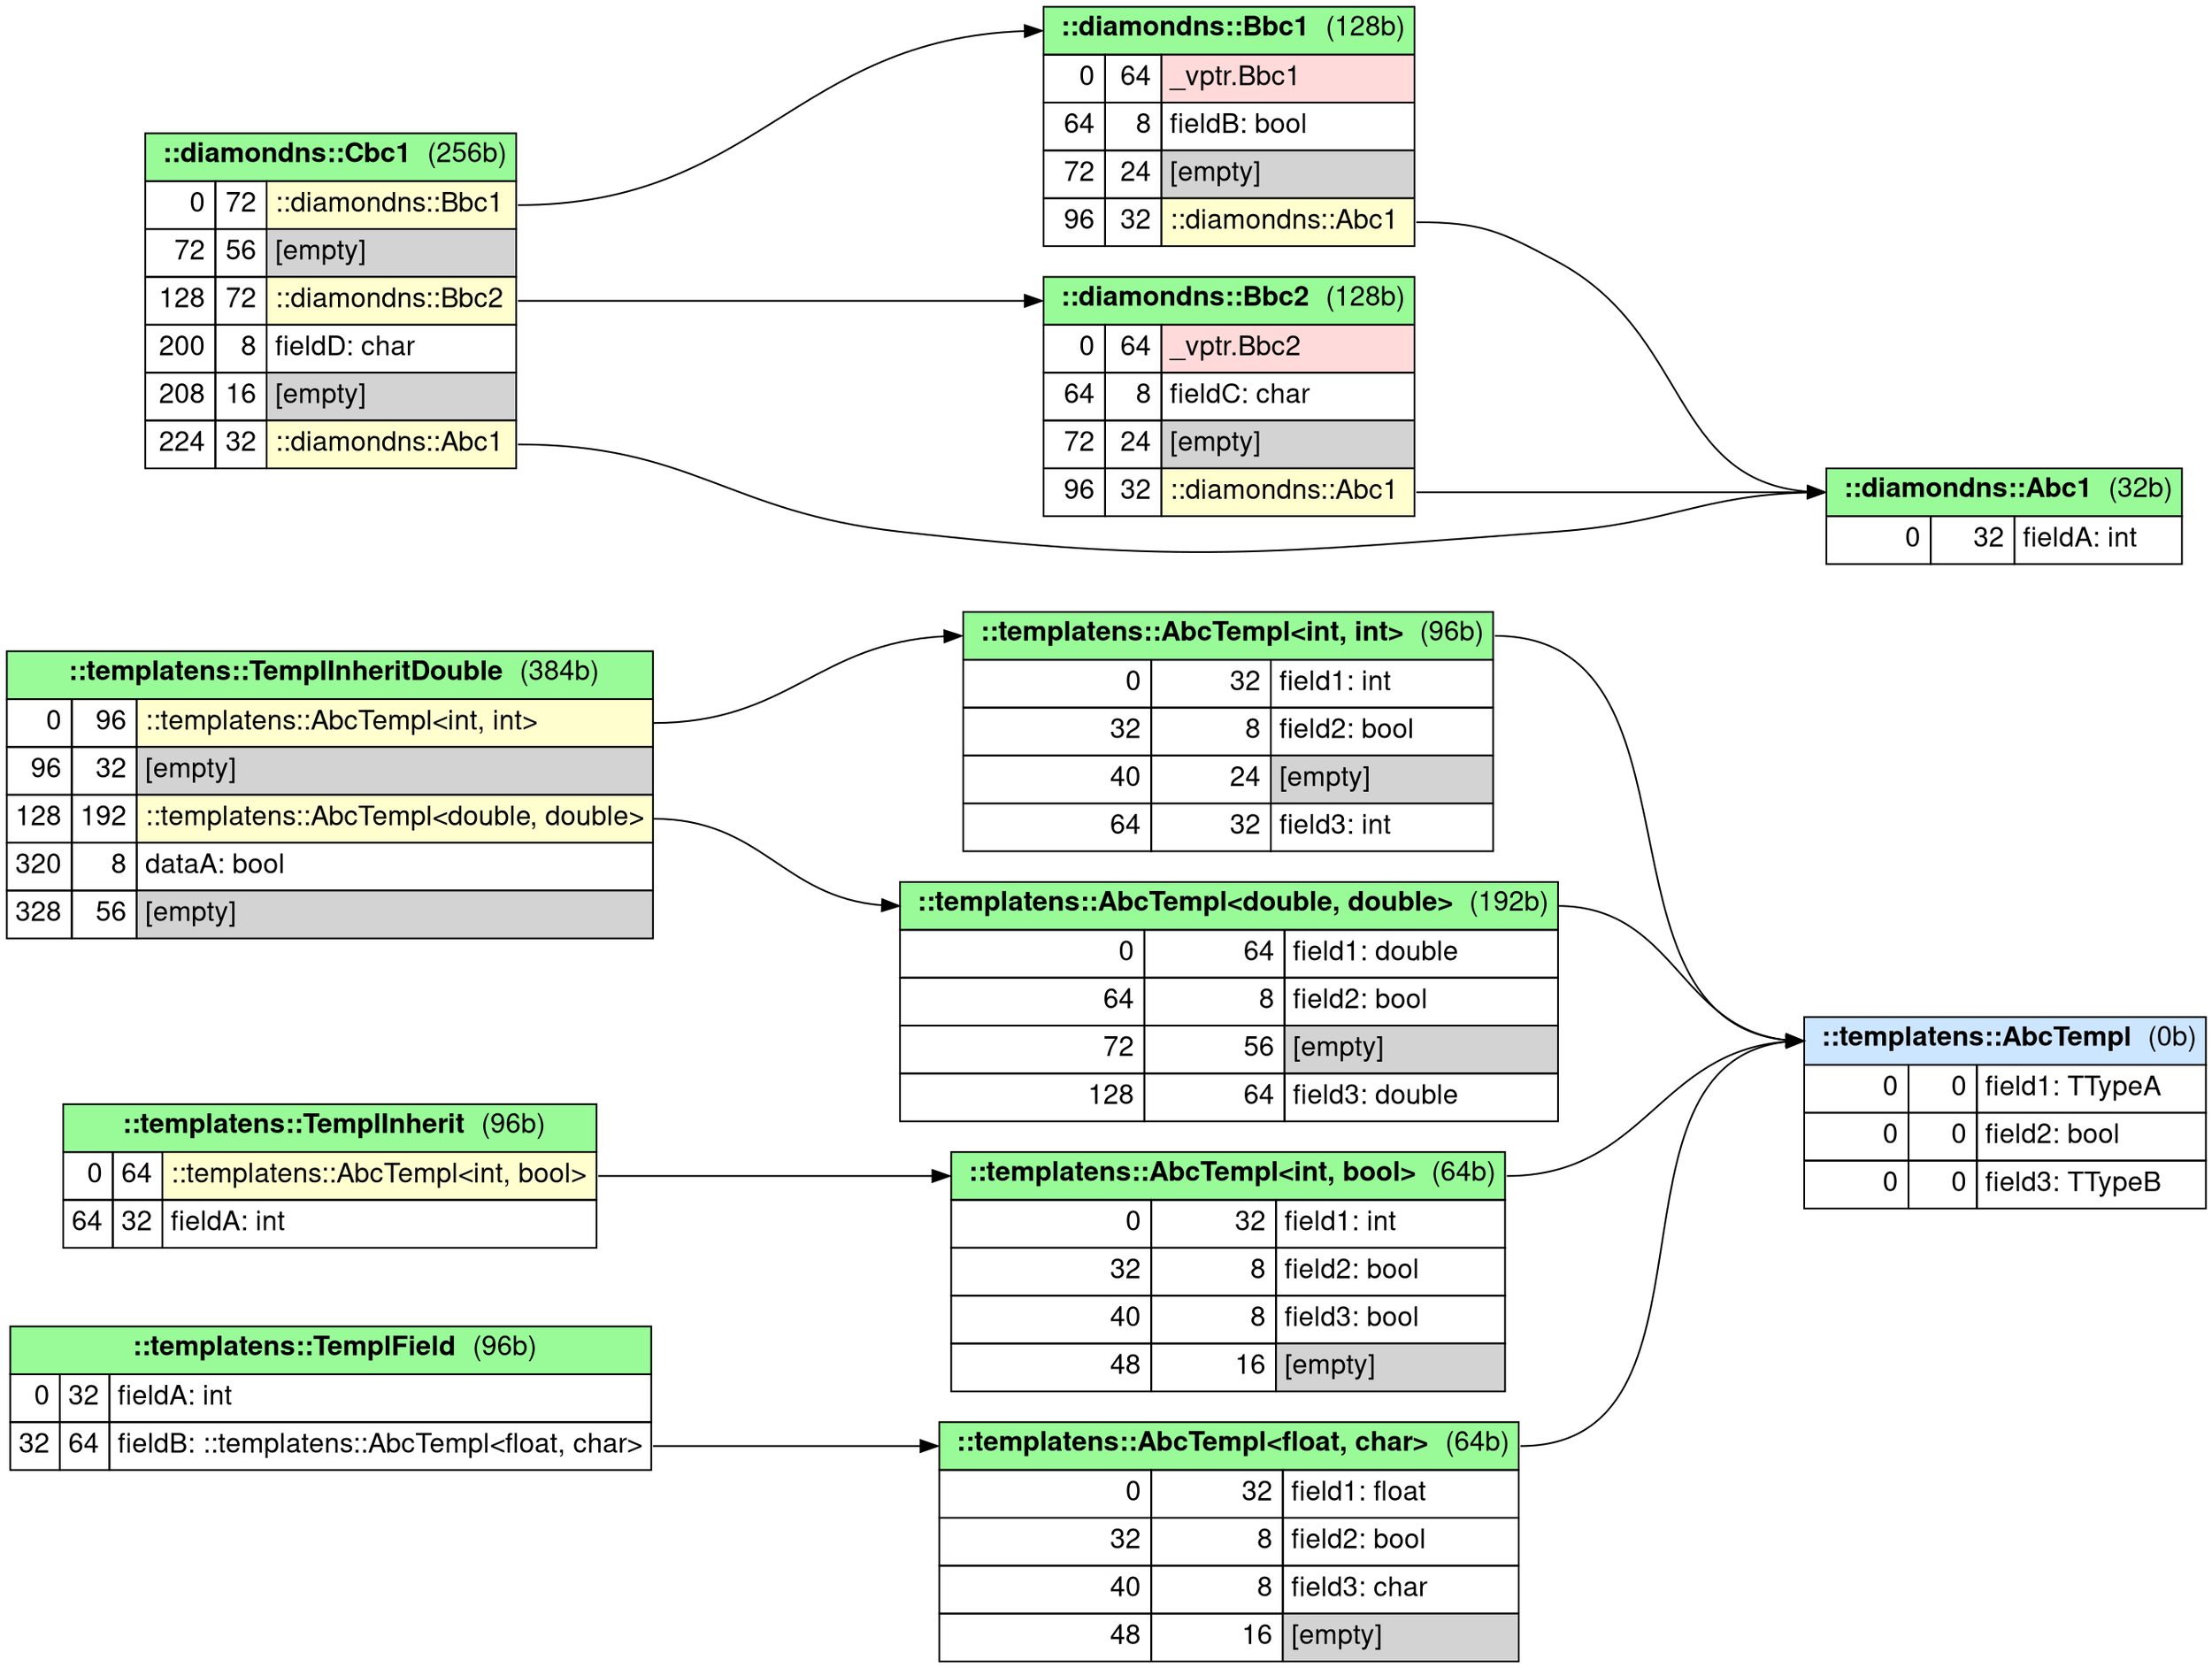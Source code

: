 digraph memory_layout {

fontname="Helvetica,Arial,sans-serif"
node [fontname="Helvetica,Arial,sans-serif"]
edge [fontname="Helvetica,Arial,sans-serif"]

graph [
    rankdir = "LR"
];
node [
    fontsize = "16"
    shape = "record"
];

ranksep = 2


# items subgraph
{

    "-templatens-TemplInheritDouble" [
        shape=plain
        label=
        <<table border="0" cellborder="1" cellspacing="0" cellpadding="4">
            <tr> <td colspan="3" bgcolor="PaleGreen" port='-1'> <b>::templatens::TemplInheritDouble</b>  (384b)</td> </tr>
            <tr> <td align="right" port='in_0'>0</td> <td align="right">96</td> <td align="left" bgcolor='#FEFECE' port='out_0'>::templatens::AbcTempl&lt;int, int&gt;</td> </tr>
            <tr> <td align="right" port='in_1'>96</td> <td align="right">32</td> <td align="left" bgcolor='lightgray' port='out_1'>[empty]</td> </tr>
            <tr> <td align="right" port='in_2'>128</td> <td align="right">192</td> <td align="left" bgcolor='#FEFECE' port='out_2'>::templatens::AbcTempl&lt;double, double&gt;</td> </tr>
            <tr> <td align="right" port='in_3'>320</td> <td align="right">8</td> <td align="left" port='out_3'>dataA: bool</td> </tr>
            <tr> <td align="right" port='in_4'>328</td> <td align="right">56</td> <td align="left" bgcolor='lightgray' port='out_4'>[empty]</td> </tr>
        </table>>
    ]

    "-templatens-TemplInherit" [
        shape=plain
        label=
        <<table border="0" cellborder="1" cellspacing="0" cellpadding="4">
            <tr> <td colspan="3" bgcolor="PaleGreen" port='-1'> <b>::templatens::TemplInherit</b>  (96b)</td> </tr>
            <tr> <td align="right" port='in_0'>0</td> <td align="right">64</td> <td align="left" bgcolor='#FEFECE' port='out_0'>::templatens::AbcTempl&lt;int, bool&gt;</td> </tr>
            <tr> <td align="right" port='in_1'>64</td> <td align="right">32</td> <td align="left" port='out_1'>fieldA: int</td> </tr>
        </table>>
    ]

    "-templatens-TemplField" [
        shape=plain
        label=
        <<table border="0" cellborder="1" cellspacing="0" cellpadding="4">
            <tr> <td colspan="3" bgcolor="PaleGreen" port='-1'> <b>::templatens::TemplField</b>  (96b)</td> </tr>
            <tr> <td align="right" port='in_0'>0</td> <td align="right">32</td> <td align="left" port='out_0'>fieldA: int</td> </tr>
            <tr> <td align="right" port='in_1'>32</td> <td align="right">64</td> <td align="left" port='out_1'>fieldB: ::templatens::AbcTempl&lt;float, char&gt;</td> </tr>
        </table>>
    ]

    "-templatens-AbcTempl" [
        shape=plain
        label=
        <<table border="0" cellborder="1" cellspacing="0" cellpadding="4">
            <tr> <td colspan="3" bgcolor="#cde6ff" port='-1'> <b>::templatens::AbcTempl</b>  (0b)</td> </tr>
            <tr> <td align="right" port='in_0'>0</td> <td align="right">0</td> <td align="left" port='out_0'>field1: TTypeA</td> </tr>
            <tr> <td align="right" port='in_1'>0</td> <td align="right">0</td> <td align="left" port='out_1'>field2: bool</td> </tr>
            <tr> <td align="right" port='in_2'>0</td> <td align="right">0</td> <td align="left" port='out_2'>field3: TTypeB</td> </tr>
        </table>>
    ]

    "-templatens-AbcTempl&lt;double, double&gt;" [
        shape=plain
        label=
        <<table border="0" cellborder="1" cellspacing="0" cellpadding="4">
            <tr> <td colspan="3" bgcolor="PaleGreen" port='-1'> <b>::templatens::AbcTempl&lt;double, double&gt;</b>  (192b)</td> </tr>
            <tr> <td align="right" port='in_0'>0</td> <td align="right">64</td> <td align="left" port='out_0'>field1: double</td> </tr>
            <tr> <td align="right" port='in_1'>64</td> <td align="right">8</td> <td align="left" port='out_1'>field2: bool</td> </tr>
            <tr> <td align="right" port='in_2'>72</td> <td align="right">56</td> <td align="left" bgcolor='lightgray' port='out_2'>[empty]</td> </tr>
            <tr> <td align="right" port='in_3'>128</td> <td align="right">64</td> <td align="left" port='out_3'>field3: double</td> </tr>
        </table>>
    ]

    "-templatens-AbcTempl&lt;int, int&gt;" [
        shape=plain
        label=
        <<table border="0" cellborder="1" cellspacing="0" cellpadding="4">
            <tr> <td colspan="3" bgcolor="PaleGreen" port='-1'> <b>::templatens::AbcTempl&lt;int, int&gt;</b>  (96b)</td> </tr>
            <tr> <td align="right" port='in_0'>0</td> <td align="right">32</td> <td align="left" port='out_0'>field1: int</td> </tr>
            <tr> <td align="right" port='in_1'>32</td> <td align="right">8</td> <td align="left" port='out_1'>field2: bool</td> </tr>
            <tr> <td align="right" port='in_2'>40</td> <td align="right">24</td> <td align="left" bgcolor='lightgray' port='out_2'>[empty]</td> </tr>
            <tr> <td align="right" port='in_3'>64</td> <td align="right">32</td> <td align="left" port='out_3'>field3: int</td> </tr>
        </table>>
    ]

    "-templatens-AbcTempl&lt;int, bool&gt;" [
        shape=plain
        label=
        <<table border="0" cellborder="1" cellspacing="0" cellpadding="4">
            <tr> <td colspan="3" bgcolor="PaleGreen" port='-1'> <b>::templatens::AbcTempl&lt;int, bool&gt;</b>  (64b)</td> </tr>
            <tr> <td align="right" port='in_0'>0</td> <td align="right">32</td> <td align="left" port='out_0'>field1: int</td> </tr>
            <tr> <td align="right" port='in_1'>32</td> <td align="right">8</td> <td align="left" port='out_1'>field2: bool</td> </tr>
            <tr> <td align="right" port='in_2'>40</td> <td align="right">8</td> <td align="left" port='out_2'>field3: bool</td> </tr>
            <tr> <td align="right" port='in_3'>48</td> <td align="right">16</td> <td align="left" bgcolor='lightgray' port='out_3'>[empty]</td> </tr>
        </table>>
    ]

    "-templatens-AbcTempl&lt;float, char&gt;" [
        shape=plain
        label=
        <<table border="0" cellborder="1" cellspacing="0" cellpadding="4">
            <tr> <td colspan="3" bgcolor="PaleGreen" port='-1'> <b>::templatens::AbcTempl&lt;float, char&gt;</b>  (64b)</td> </tr>
            <tr> <td align="right" port='in_0'>0</td> <td align="right">32</td> <td align="left" port='out_0'>field1: float</td> </tr>
            <tr> <td align="right" port='in_1'>32</td> <td align="right">8</td> <td align="left" port='out_1'>field2: bool</td> </tr>
            <tr> <td align="right" port='in_2'>40</td> <td align="right">8</td> <td align="left" port='out_2'>field3: char</td> </tr>
            <tr> <td align="right" port='in_3'>48</td> <td align="right">16</td> <td align="left" bgcolor='lightgray' port='out_3'>[empty]</td> </tr>
        </table>>
    ]

    "-diamondns-Cbc1" [
        shape=plain
        label=
        <<table border="0" cellborder="1" cellspacing="0" cellpadding="4">
            <tr> <td colspan="3" bgcolor="PaleGreen" port='-1'> <b>::diamondns::Cbc1</b>  (256b)</td> </tr>
            <tr> <td align="right" port='in_0'>0</td> <td align="right">72</td> <td align="left" bgcolor='#FEFECE' port='out_0'>::diamondns::Bbc1</td> </tr>
            <tr> <td align="right" port='in_1'>72</td> <td align="right">56</td> <td align="left" bgcolor='lightgray' port='out_1'>[empty]</td> </tr>
            <tr> <td align="right" port='in_2'>128</td> <td align="right">72</td> <td align="left" bgcolor='#FEFECE' port='out_2'>::diamondns::Bbc2</td> </tr>
            <tr> <td align="right" port='in_3'>200</td> <td align="right">8</td> <td align="left" port='out_3'>fieldD: char</td> </tr>
            <tr> <td align="right" port='in_4'>208</td> <td align="right">16</td> <td align="left" bgcolor='lightgray' port='out_4'>[empty]</td> </tr>
            <tr> <td align="right" port='in_5'>224</td> <td align="right">32</td> <td align="left" bgcolor='#FEFECE' port='out_5'>::diamondns::Abc1</td> </tr>
        </table>>
    ]

    "-diamondns-Bbc2" [
        shape=plain
        label=
        <<table border="0" cellborder="1" cellspacing="0" cellpadding="4">
            <tr> <td colspan="3" bgcolor="PaleGreen" port='-1'> <b>::diamondns::Bbc2</b>  (128b)</td> </tr>
            <tr> <td align="right" port='in_0'>0</td> <td align="right">64</td> <td align="left" bgcolor='#ffdada' port='out_0'>_vptr.Bbc2</td> </tr>
            <tr> <td align="right" port='in_1'>64</td> <td align="right">8</td> <td align="left" port='out_1'>fieldC: char</td> </tr>
            <tr> <td align="right" port='in_2'>72</td> <td align="right">24</td> <td align="left" bgcolor='lightgray' port='out_2'>[empty]</td> </tr>
            <tr> <td align="right" port='in_3'>96</td> <td align="right">32</td> <td align="left" bgcolor='#FEFECE' port='out_3'>::diamondns::Abc1</td> </tr>
        </table>>
    ]

    "-diamondns-Bbc1" [
        shape=plain
        label=
        <<table border="0" cellborder="1" cellspacing="0" cellpadding="4">
            <tr> <td colspan="3" bgcolor="PaleGreen" port='-1'> <b>::diamondns::Bbc1</b>  (128b)</td> </tr>
            <tr> <td align="right" port='in_0'>0</td> <td align="right">64</td> <td align="left" bgcolor='#ffdada' port='out_0'>_vptr.Bbc1</td> </tr>
            <tr> <td align="right" port='in_1'>64</td> <td align="right">8</td> <td align="left" port='out_1'>fieldB: bool</td> </tr>
            <tr> <td align="right" port='in_2'>72</td> <td align="right">24</td> <td align="left" bgcolor='lightgray' port='out_2'>[empty]</td> </tr>
            <tr> <td align="right" port='in_3'>96</td> <td align="right">32</td> <td align="left" bgcolor='#FEFECE' port='out_3'>::diamondns::Abc1</td> </tr>
        </table>>
    ]

    "-diamondns-Abc1" [
        shape=plain
        label=
        <<table border="0" cellborder="1" cellspacing="0" cellpadding="4">
            <tr> <td colspan="3" bgcolor="PaleGreen" port='-1'> <b>::diamondns::Abc1</b>  (32b)</td> </tr>
            <tr> <td align="right" port='in_0'>0</td> <td align="right">32</td> <td align="left" port='out_0'>fieldA: int</td> </tr>
        </table>>
    ]


    "-templatens-TemplInheritDouble":"out_0" -> "-templatens-AbcTempl&lt;int, int&gt;":"-1"
    "-templatens-TemplInheritDouble":"out_2" -> "-templatens-AbcTempl&lt;double, double&gt;":"-1"
    "-templatens-TemplInherit":"out_0" -> "-templatens-AbcTempl&lt;int, bool&gt;":"-1"
    "-templatens-TemplField":"out_1" -> "-templatens-AbcTempl&lt;float, char&gt;":"-1"
    "-templatens-AbcTempl&lt;double, double&gt;":"-1" -> "-templatens-AbcTempl":"-1"
    "-templatens-AbcTempl&lt;int, int&gt;":"-1" -> "-templatens-AbcTempl":"-1"
    "-templatens-AbcTempl&lt;int, bool&gt;":"-1" -> "-templatens-AbcTempl":"-1"
    "-templatens-AbcTempl&lt;float, char&gt;":"-1" -> "-templatens-AbcTempl":"-1"
    "-diamondns-Cbc1":"out_0" -> "-diamondns-Bbc1":"-1"
    "-diamondns-Cbc1":"out_2" -> "-diamondns-Bbc2":"-1"
    "-diamondns-Cbc1":"out_5" -> "-diamondns-Abc1":"-1"
    "-diamondns-Bbc2":"out_3" -> "-diamondns-Abc1":"-1"
    "-diamondns-Bbc1":"out_3" -> "-diamondns-Abc1":"-1"

}  # end of items subgraph

}  # end of graph

